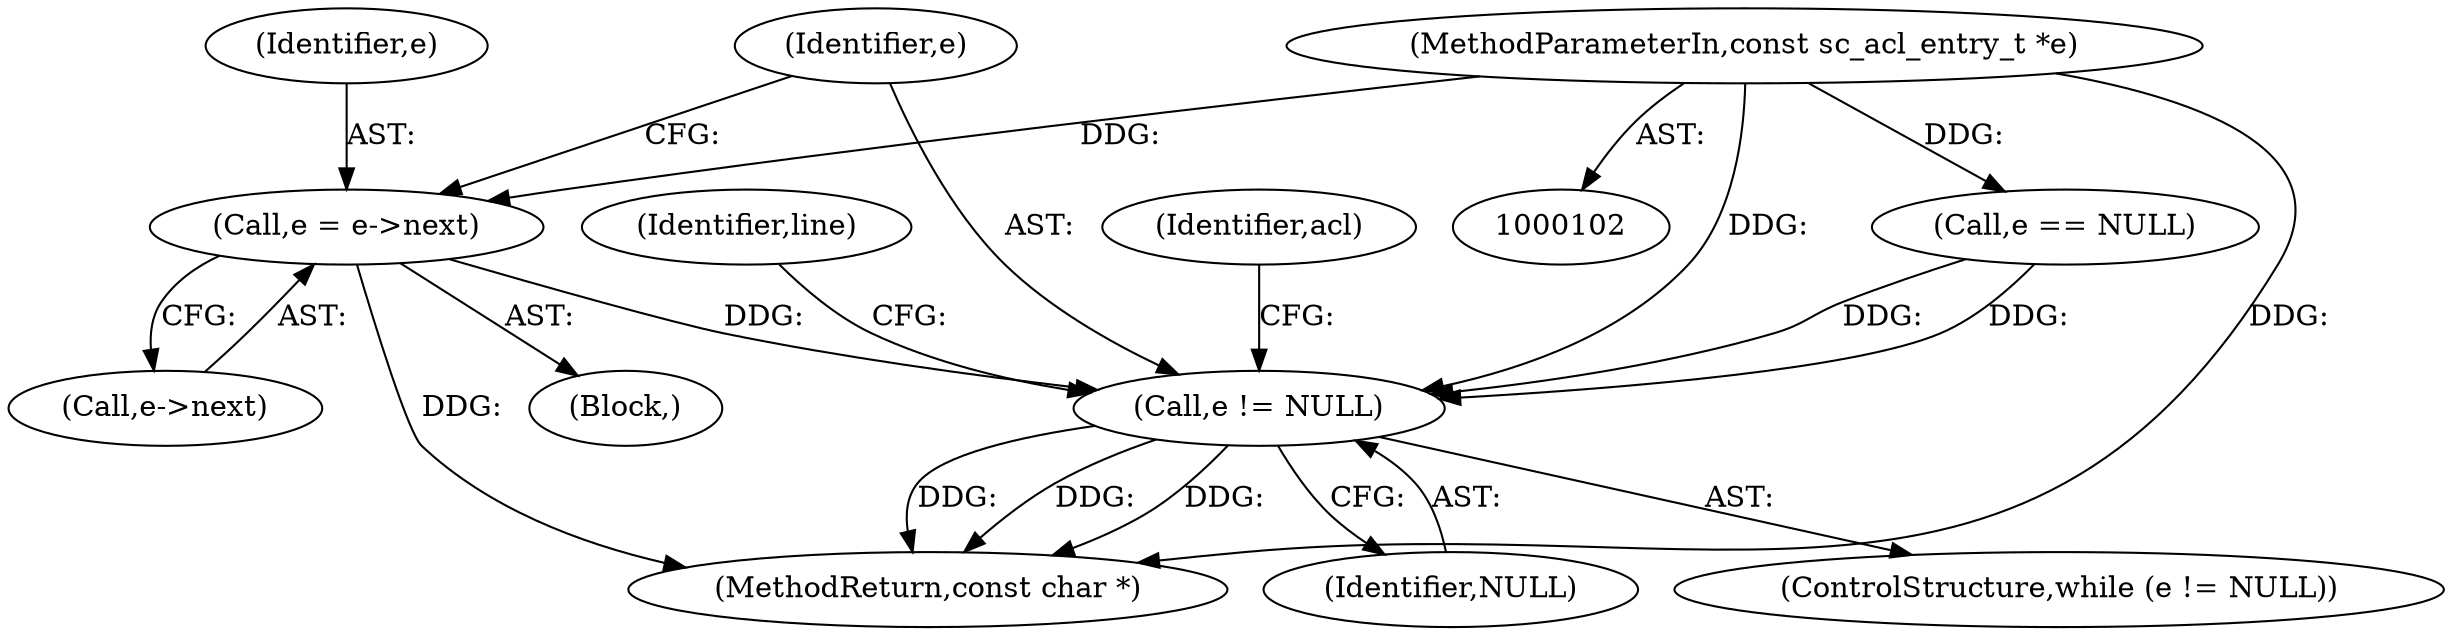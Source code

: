 digraph "0_OpenSC_360e95d45ac4123255a4c796db96337f332160ad#diff-d643a0fa169471dbf2912f4866dc49c5_11@pointer" {
"1000261" [label="(Call,e = e->next)"];
"1000103" [label="(MethodParameterIn,const sc_acl_entry_t *e)"];
"1000120" [label="(Call,e != NULL)"];
"1000262" [label="(Identifier,e)"];
"1000261" [label="(Call,e = e->next)"];
"1000120" [label="(Call,e != NULL)"];
"1000268" [label="(Identifier,line)"];
"1000263" [label="(Call,e->next)"];
"1000109" [label="(Call,e == NULL)"];
"1000122" [label="(Identifier,NULL)"];
"1000103" [label="(MethodParameterIn,const sc_acl_entry_t *e)"];
"1000119" [label="(ControlStructure,while (e != NULL))"];
"1000125" [label="(Identifier,acl)"];
"1000284" [label="(MethodReturn,const char *)"];
"1000123" [label="(Block,)"];
"1000121" [label="(Identifier,e)"];
"1000261" -> "1000123"  [label="AST: "];
"1000261" -> "1000263"  [label="CFG: "];
"1000262" -> "1000261"  [label="AST: "];
"1000263" -> "1000261"  [label="AST: "];
"1000121" -> "1000261"  [label="CFG: "];
"1000261" -> "1000284"  [label="DDG: "];
"1000261" -> "1000120"  [label="DDG: "];
"1000103" -> "1000261"  [label="DDG: "];
"1000103" -> "1000102"  [label="AST: "];
"1000103" -> "1000284"  [label="DDG: "];
"1000103" -> "1000109"  [label="DDG: "];
"1000103" -> "1000120"  [label="DDG: "];
"1000120" -> "1000119"  [label="AST: "];
"1000120" -> "1000122"  [label="CFG: "];
"1000121" -> "1000120"  [label="AST: "];
"1000122" -> "1000120"  [label="AST: "];
"1000125" -> "1000120"  [label="CFG: "];
"1000268" -> "1000120"  [label="CFG: "];
"1000120" -> "1000284"  [label="DDG: "];
"1000120" -> "1000284"  [label="DDG: "];
"1000120" -> "1000284"  [label="DDG: "];
"1000109" -> "1000120"  [label="DDG: "];
"1000109" -> "1000120"  [label="DDG: "];
}
